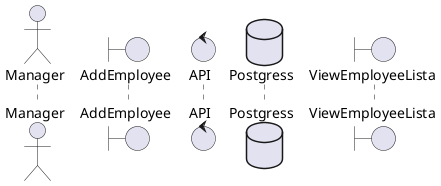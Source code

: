 @startuml RegisterEmployee

actor Manager as a1
boundary AddEmployee as b1
control API as c1
database Postgress as db
boundary ViewEmployeeLista as b2





@enduml